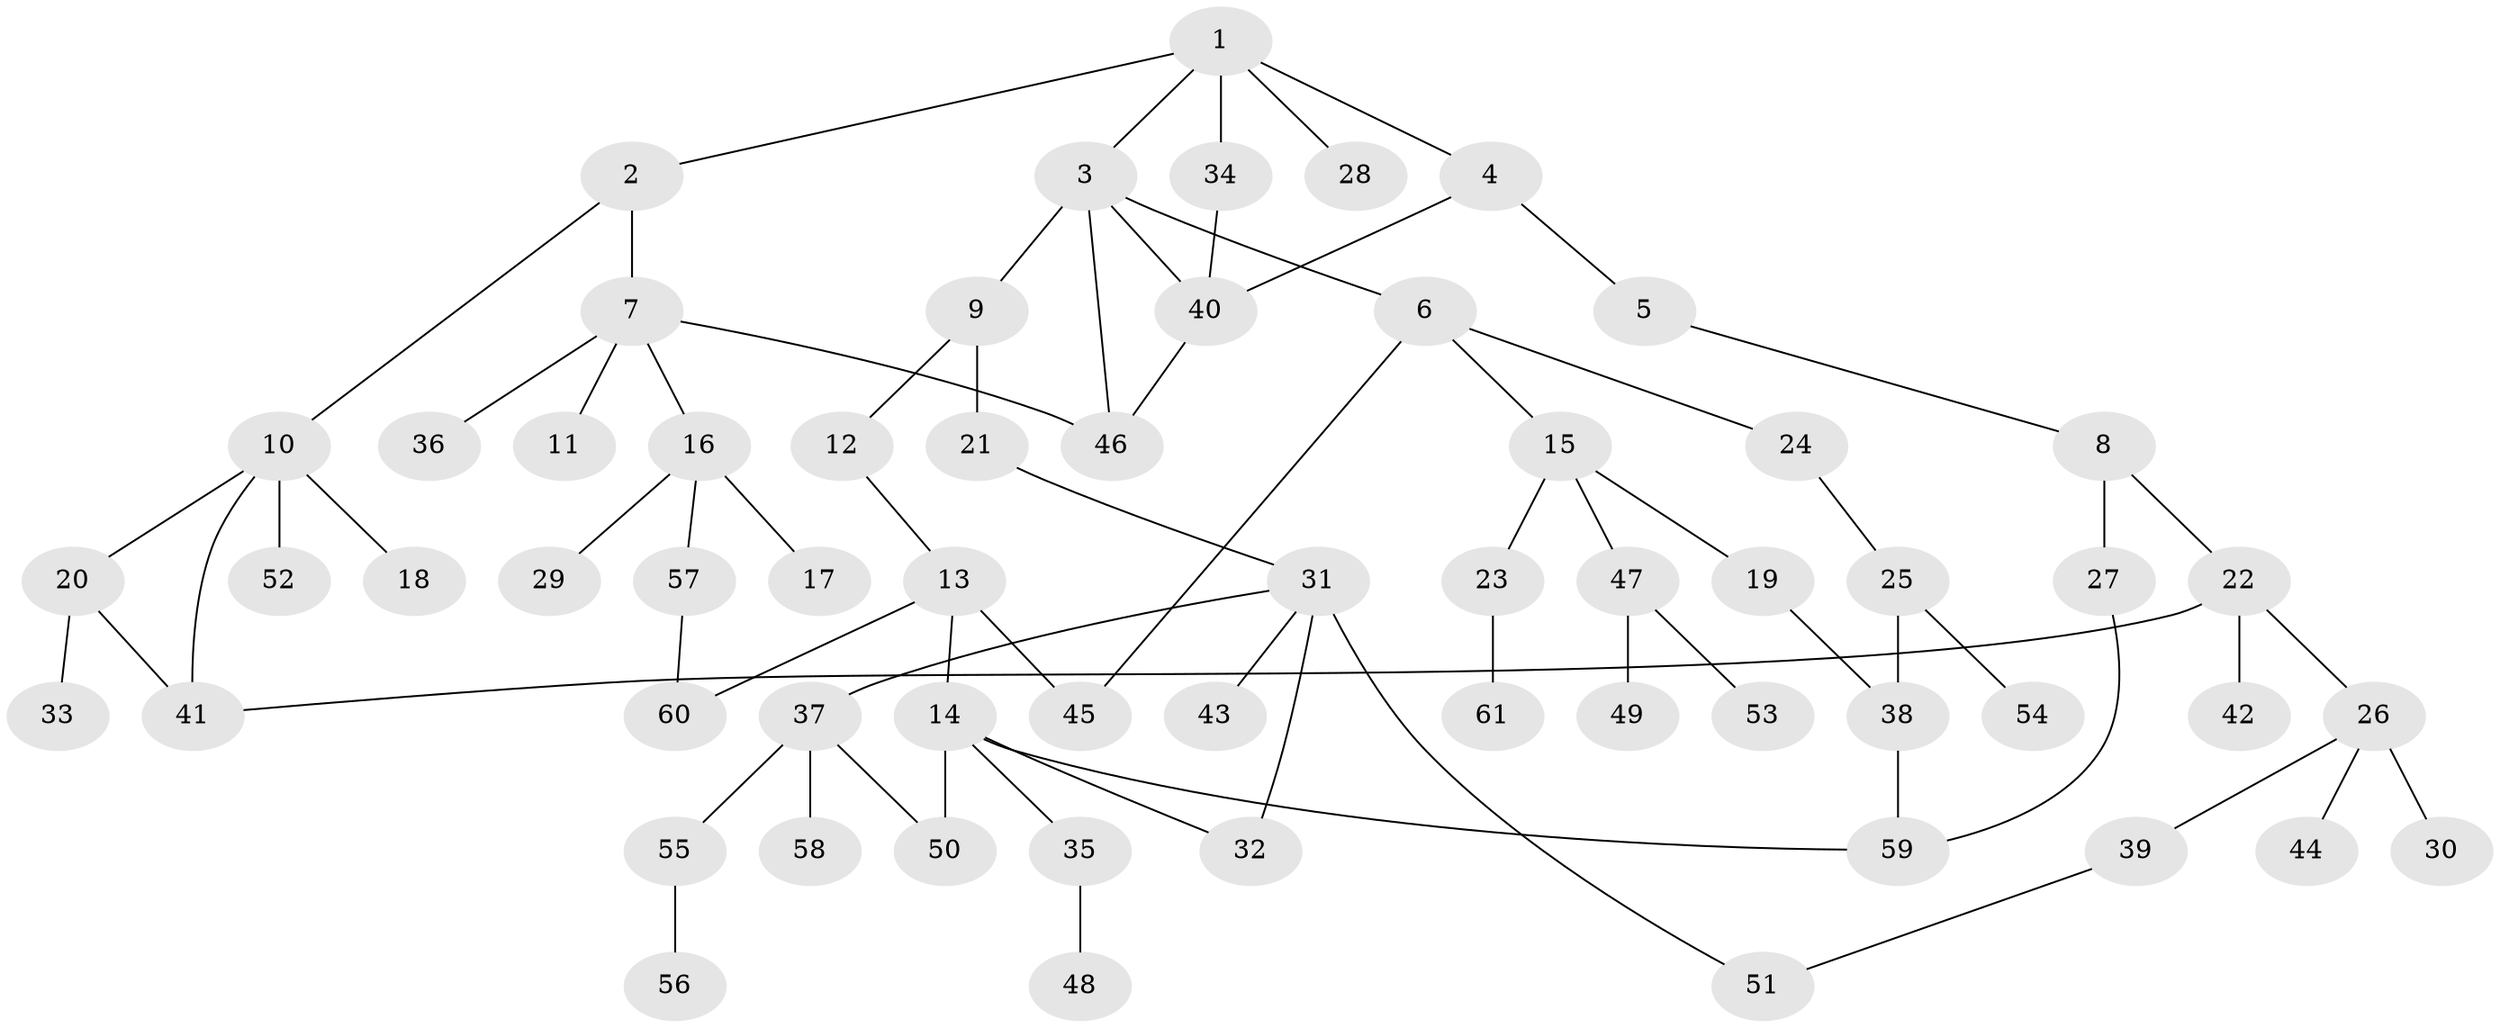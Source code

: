 // coarse degree distribution, {5: 0.1111111111111111, 3: 0.2222222222222222, 4: 0.1111111111111111, 2: 0.3055555555555556, 1: 0.2222222222222222, 6: 0.027777777777777776}
// Generated by graph-tools (version 1.1) at 2025/16/03/04/25 18:16:48]
// undirected, 61 vertices, 74 edges
graph export_dot {
graph [start="1"]
  node [color=gray90,style=filled];
  1;
  2;
  3;
  4;
  5;
  6;
  7;
  8;
  9;
  10;
  11;
  12;
  13;
  14;
  15;
  16;
  17;
  18;
  19;
  20;
  21;
  22;
  23;
  24;
  25;
  26;
  27;
  28;
  29;
  30;
  31;
  32;
  33;
  34;
  35;
  36;
  37;
  38;
  39;
  40;
  41;
  42;
  43;
  44;
  45;
  46;
  47;
  48;
  49;
  50;
  51;
  52;
  53;
  54;
  55;
  56;
  57;
  58;
  59;
  60;
  61;
  1 -- 2;
  1 -- 3;
  1 -- 4;
  1 -- 28;
  1 -- 34;
  2 -- 7;
  2 -- 10;
  3 -- 6;
  3 -- 9;
  3 -- 40;
  3 -- 46;
  4 -- 5;
  4 -- 40;
  5 -- 8;
  6 -- 15;
  6 -- 24;
  6 -- 45;
  7 -- 11;
  7 -- 16;
  7 -- 36;
  7 -- 46;
  8 -- 22;
  8 -- 27;
  9 -- 12;
  9 -- 21;
  10 -- 18;
  10 -- 20;
  10 -- 41;
  10 -- 52;
  12 -- 13;
  13 -- 14;
  13 -- 60;
  13 -- 45;
  14 -- 32;
  14 -- 35;
  14 -- 50;
  14 -- 59;
  15 -- 19;
  15 -- 23;
  15 -- 47;
  16 -- 17;
  16 -- 29;
  16 -- 57;
  19 -- 38;
  20 -- 33;
  20 -- 41;
  21 -- 31;
  22 -- 26;
  22 -- 42;
  22 -- 41;
  23 -- 61;
  24 -- 25;
  25 -- 54;
  25 -- 38;
  26 -- 30;
  26 -- 39;
  26 -- 44;
  27 -- 59;
  31 -- 37;
  31 -- 43;
  31 -- 51;
  31 -- 32;
  34 -- 40;
  35 -- 48;
  37 -- 55;
  37 -- 58;
  37 -- 50;
  38 -- 59;
  39 -- 51;
  40 -- 46;
  47 -- 49;
  47 -- 53;
  55 -- 56;
  57 -- 60;
}
